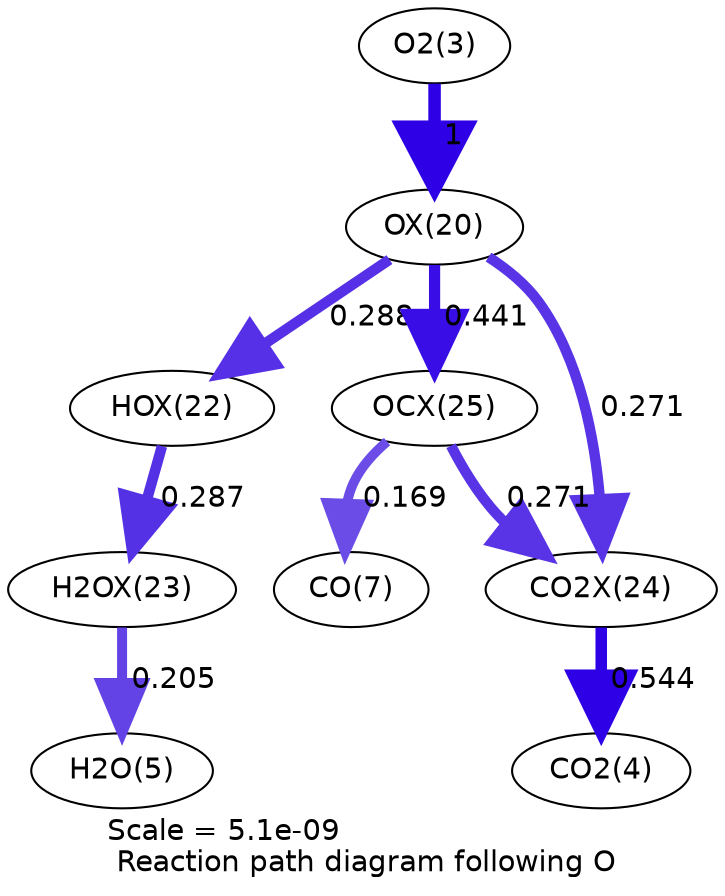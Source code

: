 digraph reaction_paths {
center=1;
s5 -> s23[fontname="Helvetica", penwidth=6, arrowsize=3, color="0.7, 1.5, 0.9"
, label=" 1"];
s23 -> s25[fontname="Helvetica", penwidth=5.06, arrowsize=2.53, color="0.7, 0.788, 0.9"
, label=" 0.288"];
s23 -> s28[fontname="Helvetica", penwidth=5.38, arrowsize=2.69, color="0.7, 0.941, 0.9"
, label=" 0.441"];
s23 -> s27[fontname="Helvetica", penwidth=5.02, arrowsize=2.51, color="0.7, 0.771, 0.9"
, label=" 0.271"];
s25 -> s26[fontname="Helvetica", penwidth=5.06, arrowsize=2.53, color="0.7, 0.787, 0.9"
, label=" 0.287"];
s26 -> s7[fontname="Helvetica", penwidth=4.8, arrowsize=2.4, color="0.7, 0.705, 0.9"
, label=" 0.205"];
s28 -> s9[fontname="Helvetica", penwidth=4.66, arrowsize=2.33, color="0.7, 0.669, 0.9"
, label=" 0.169"];
s28 -> s27[fontname="Helvetica", penwidth=5.02, arrowsize=2.51, color="0.7, 0.771, 0.9"
, label=" 0.271"];
s27 -> s6[fontname="Helvetica", penwidth=5.54, arrowsize=2.77, color="0.7, 1.04, 0.9"
, label=" 0.544"];
s5 [ fontname="Helvetica", label="O2(3)"];
s6 [ fontname="Helvetica", label="CO2(4)"];
s7 [ fontname="Helvetica", label="H2O(5)"];
s9 [ fontname="Helvetica", label="CO(7)"];
s23 [ fontname="Helvetica", label="OX(20)"];
s25 [ fontname="Helvetica", label="HOX(22)"];
s26 [ fontname="Helvetica", label="H2OX(23)"];
s27 [ fontname="Helvetica", label="CO2X(24)"];
s28 [ fontname="Helvetica", label="OCX(25)"];
 label = "Scale = 5.1e-09\l Reaction path diagram following O";
 fontname = "Helvetica";
}
